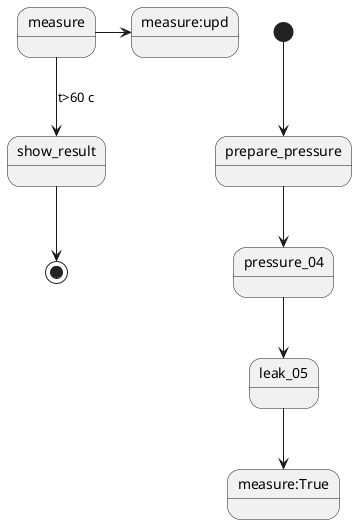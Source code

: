 @startuml
[*]-->prepare_pressure
prepare_pressure-->pressure_04
pressure_04-->leak_05
leak_05-->measure:True
measure->measure:upd
measure-->show_result:t>60 c
show_result-->[*]
@enduml